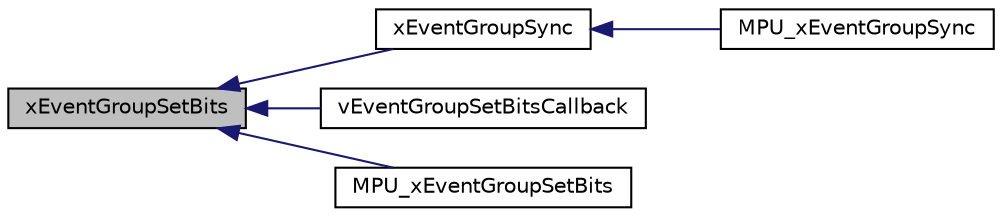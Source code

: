 digraph "xEventGroupSetBits"
{
  edge [fontname="Helvetica",fontsize="10",labelfontname="Helvetica",labelfontsize="10"];
  node [fontname="Helvetica",fontsize="10",shape=record];
  rankdir="LR";
  Node33 [label="xEventGroupSetBits",height=0.2,width=0.4,color="black", fillcolor="grey75", style="filled", fontcolor="black"];
  Node33 -> Node34 [dir="back",color="midnightblue",fontsize="10",style="solid",fontname="Helvetica"];
  Node34 [label="xEventGroupSync",height=0.2,width=0.4,color="black", fillcolor="white", style="filled",URL="$event__groups_8h.html#a869511456b86426f52e2eec898bff341"];
  Node34 -> Node35 [dir="back",color="midnightblue",fontsize="10",style="solid",fontname="Helvetica"];
  Node35 [label="MPU_xEventGroupSync",height=0.2,width=0.4,color="black", fillcolor="white", style="filled",URL="$mpu__wrappers_8c.html#a6a226283b88af6323ec11950dfaa9c7e"];
  Node33 -> Node36 [dir="back",color="midnightblue",fontsize="10",style="solid",fontname="Helvetica"];
  Node36 [label="vEventGroupSetBitsCallback",height=0.2,width=0.4,color="black", fillcolor="white", style="filled",URL="$event__groups_8h.html#abe76a301815525eb5e03f331e5e51ae3"];
  Node33 -> Node37 [dir="back",color="midnightblue",fontsize="10",style="solid",fontname="Helvetica"];
  Node37 [label="MPU_xEventGroupSetBits",height=0.2,width=0.4,color="black", fillcolor="white", style="filled",URL="$mpu__wrappers_8c.html#a0432497ecd5f8a19cc61a13cf53adaff"];
}
